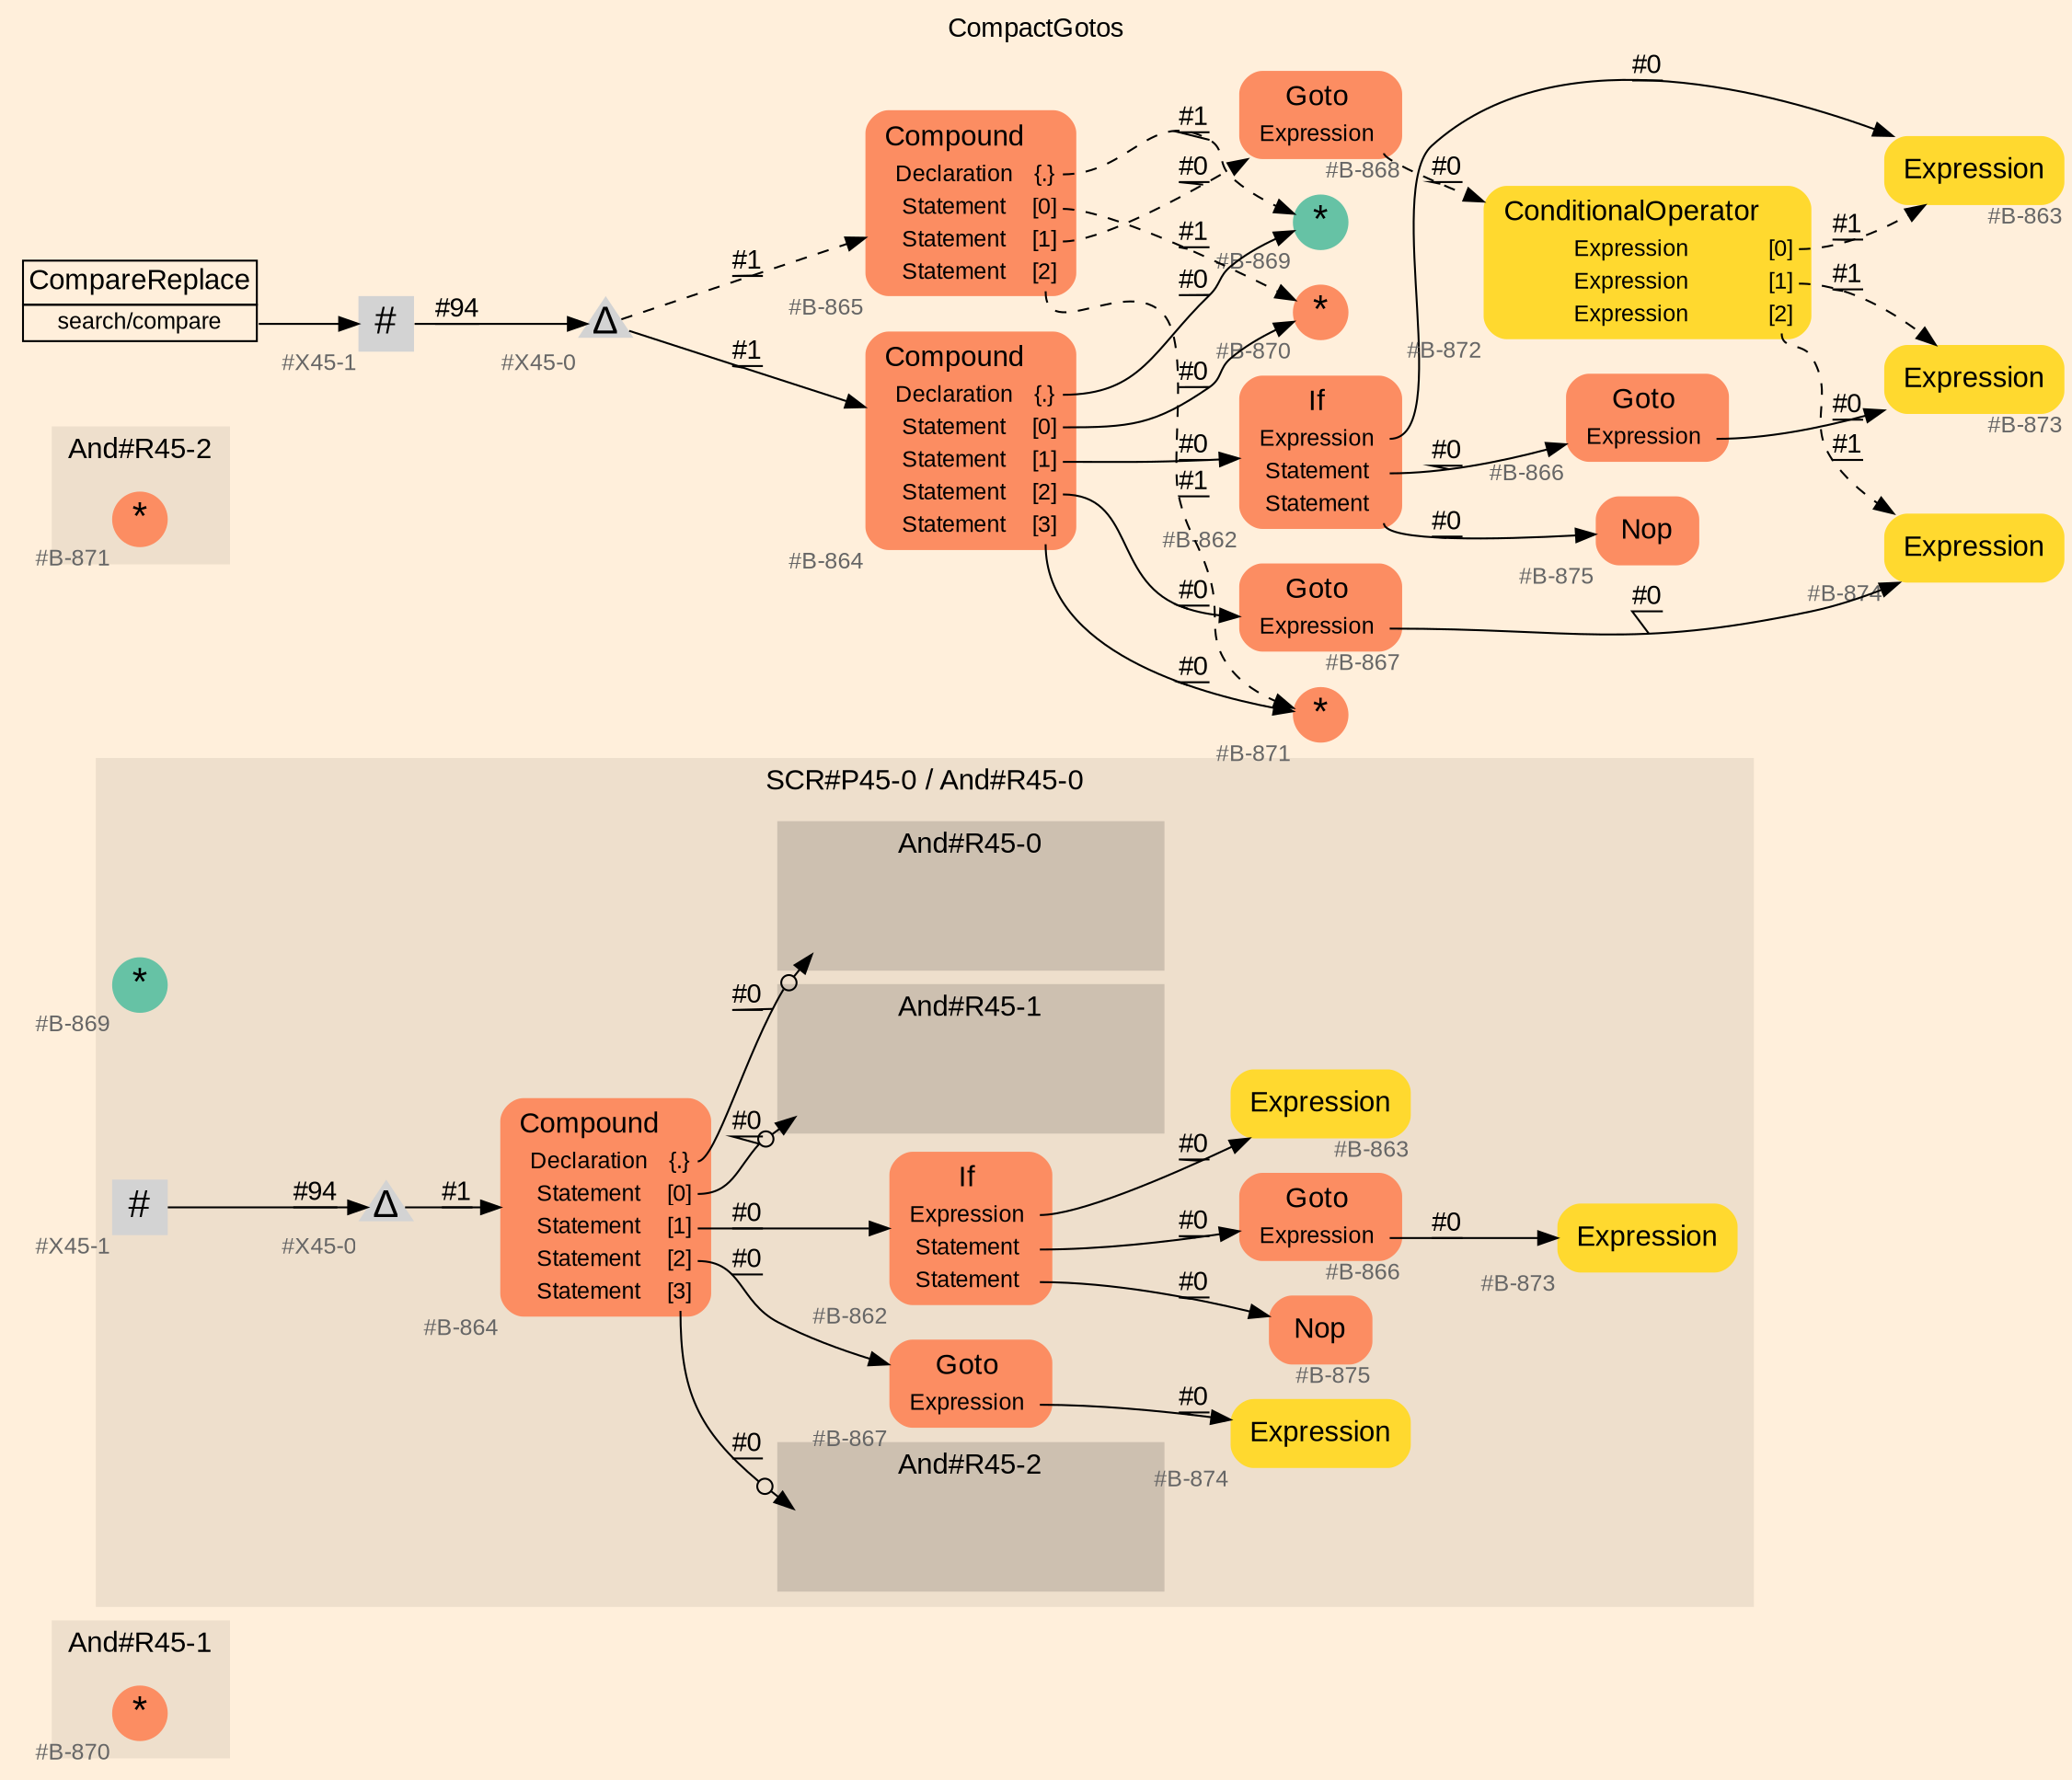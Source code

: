 digraph "CompactGotos" {
label = "CompactGotos"
labelloc = t
graph [
    rankdir = "LR"
    ranksep = 0.3
    bgcolor = antiquewhite1
    color = black
    fontcolor = black
    fontname = "Arial"
];
node [
    fontname = "Arial"
];
edge [
    fontname = "Arial"
];

// -------------------- figure And#R45-1 --------------------
// -------- region And#R45-1 ----------
subgraph "clusterAnd#R45-1" {
    label = "And#R45-1"
    style = "filled"
    color = antiquewhite2
    fontsize = "15"
    // -------- block And#R45-1/#B-870 ----------
    "And#R45-1/#B-870" [
        fillcolor = "/set28/2"
        xlabel = "#B-870"
        fontsize = "12"
        fontcolor = grey40
        shape = "circle"
        label = <<FONT COLOR="black" POINT-SIZE="20">*</FONT>>
        style = "filled"
        penwidth = 0.0
        fixedsize = true
        width = 0.4
        height = 0.4
    ];
    
}


// -------------------- figure And#R45-0 --------------------
// -------- region And#R45-0 ----------
subgraph "clusterAnd#R45-0" {
    label = "And#R45-0"
    style = "filled"
    color = antiquewhite2
    fontsize = "15"
    // -------- block And#R45-0/#B-869 ----------
    "And#R45-0/#B-869" [
        fillcolor = "/set28/1"
        xlabel = "#B-869"
        fontsize = "12"
        fontcolor = grey40
        shape = "circle"
        label = <<FONT COLOR="black" POINT-SIZE="20">*</FONT>>
        style = "filled"
        penwidth = 0.0
        fixedsize = true
        width = 0.4
        height = 0.4
    ];
    
}


// -------------------- figure And#R45-2 --------------------
// -------- region And#R45-2 ----------
subgraph "clusterAnd#R45-2" {
    label = "And#R45-2"
    style = "filled"
    color = antiquewhite2
    fontsize = "15"
    // -------- block And#R45-2/#B-871 ----------
    "And#R45-2/#B-871" [
        fillcolor = "/set28/2"
        xlabel = "#B-871"
        fontsize = "12"
        fontcolor = grey40
        shape = "circle"
        label = <<FONT COLOR="black" POINT-SIZE="20">*</FONT>>
        style = "filled"
        penwidth = 0.0
        fixedsize = true
        width = 0.4
        height = 0.4
    ];
    
}


// -------------------- figure And#R45-0 --------------------
// -------- region And#R45-0 ----------
subgraph "clusterAnd#R45-0" {
    label = "SCR#P45-0 / And#R45-0"
    style = "filled"
    color = antiquewhite2
    fontsize = "15"
    // -------- block And#R45-0/#B-873 ----------
    "And#R45-0/#B-873" [
        fillcolor = "/set28/6"
        xlabel = "#B-873"
        fontsize = "12"
        fontcolor = grey40
        shape = "plaintext"
        label = <<TABLE BORDER="0" CELLBORDER="0" CELLSPACING="0">
         <TR><TD><FONT COLOR="black" POINT-SIZE="15">Expression</FONT></TD></TR>
        </TABLE>>
        style = "rounded,filled"
    ];
    
    // -------- block And#R45-0/#B-875 ----------
    "And#R45-0/#B-875" [
        fillcolor = "/set28/2"
        xlabel = "#B-875"
        fontsize = "12"
        fontcolor = grey40
        shape = "plaintext"
        label = <<TABLE BORDER="0" CELLBORDER="0" CELLSPACING="0">
         <TR><TD><FONT COLOR="black" POINT-SIZE="15">Nop</FONT></TD></TR>
        </TABLE>>
        style = "rounded,filled"
    ];
    
    // -------- block And#R45-0/#B-866 ----------
    "And#R45-0/#B-866" [
        fillcolor = "/set28/2"
        xlabel = "#B-866"
        fontsize = "12"
        fontcolor = grey40
        shape = "plaintext"
        label = <<TABLE BORDER="0" CELLBORDER="0" CELLSPACING="0">
         <TR><TD><FONT COLOR="black" POINT-SIZE="15">Goto</FONT></TD></TR>
         <TR><TD><FONT COLOR="black" POINT-SIZE="12">Expression</FONT></TD><TD PORT="port0"></TD></TR>
        </TABLE>>
        style = "rounded,filled"
    ];
    
    // -------- block And#R45-0/#B-874 ----------
    "And#R45-0/#B-874" [
        fillcolor = "/set28/6"
        xlabel = "#B-874"
        fontsize = "12"
        fontcolor = grey40
        shape = "plaintext"
        label = <<TABLE BORDER="0" CELLBORDER="0" CELLSPACING="0">
         <TR><TD><FONT COLOR="black" POINT-SIZE="15">Expression</FONT></TD></TR>
        </TABLE>>
        style = "rounded,filled"
    ];
    
    // -------- block And#R45-0/#B-862 ----------
    "And#R45-0/#B-862" [
        fillcolor = "/set28/2"
        xlabel = "#B-862"
        fontsize = "12"
        fontcolor = grey40
        shape = "plaintext"
        label = <<TABLE BORDER="0" CELLBORDER="0" CELLSPACING="0">
         <TR><TD><FONT COLOR="black" POINT-SIZE="15">If</FONT></TD></TR>
         <TR><TD><FONT COLOR="black" POINT-SIZE="12">Expression</FONT></TD><TD PORT="port0"></TD></TR>
         <TR><TD><FONT COLOR="black" POINT-SIZE="12">Statement</FONT></TD><TD PORT="port1"></TD></TR>
         <TR><TD><FONT COLOR="black" POINT-SIZE="12">Statement</FONT></TD><TD PORT="port2"></TD></TR>
        </TABLE>>
        style = "rounded,filled"
    ];
    
    // -------- block And#R45-0/#B-864 ----------
    "And#R45-0/#B-864" [
        fillcolor = "/set28/2"
        xlabel = "#B-864"
        fontsize = "12"
        fontcolor = grey40
        shape = "plaintext"
        label = <<TABLE BORDER="0" CELLBORDER="0" CELLSPACING="0">
         <TR><TD><FONT COLOR="black" POINT-SIZE="15">Compound</FONT></TD></TR>
         <TR><TD><FONT COLOR="black" POINT-SIZE="12">Declaration</FONT></TD><TD PORT="port0"><FONT COLOR="black" POINT-SIZE="12">{.}</FONT></TD></TR>
         <TR><TD><FONT COLOR="black" POINT-SIZE="12">Statement</FONT></TD><TD PORT="port1"><FONT COLOR="black" POINT-SIZE="12">[0]</FONT></TD></TR>
         <TR><TD><FONT COLOR="black" POINT-SIZE="12">Statement</FONT></TD><TD PORT="port2"><FONT COLOR="black" POINT-SIZE="12">[1]</FONT></TD></TR>
         <TR><TD><FONT COLOR="black" POINT-SIZE="12">Statement</FONT></TD><TD PORT="port3"><FONT COLOR="black" POINT-SIZE="12">[2]</FONT></TD></TR>
         <TR><TD><FONT COLOR="black" POINT-SIZE="12">Statement</FONT></TD><TD PORT="port4"><FONT COLOR="black" POINT-SIZE="12">[3]</FONT></TD></TR>
        </TABLE>>
        style = "rounded,filled"
    ];
    
    // -------- block And#R45-0/#B-863 ----------
    "And#R45-0/#B-863" [
        fillcolor = "/set28/6"
        xlabel = "#B-863"
        fontsize = "12"
        fontcolor = grey40
        shape = "plaintext"
        label = <<TABLE BORDER="0" CELLBORDER="0" CELLSPACING="0">
         <TR><TD><FONT COLOR="black" POINT-SIZE="15">Expression</FONT></TD></TR>
        </TABLE>>
        style = "rounded,filled"
    ];
    
    // -------- block And#R45-0/#X45-0 ----------
    "And#R45-0/#X45-0" [
        xlabel = "#X45-0"
        fontsize = "12"
        fontcolor = grey40
        shape = "triangle"
        label = <<FONT COLOR="black" POINT-SIZE="20">Δ</FONT>>
        style = "filled"
        penwidth = 0.0
        fixedsize = true
        width = 0.4
        height = 0.4
    ];
    
    // -------- block And#R45-0/#B-867 ----------
    "And#R45-0/#B-867" [
        fillcolor = "/set28/2"
        xlabel = "#B-867"
        fontsize = "12"
        fontcolor = grey40
        shape = "plaintext"
        label = <<TABLE BORDER="0" CELLBORDER="0" CELLSPACING="0">
         <TR><TD><FONT COLOR="black" POINT-SIZE="15">Goto</FONT></TD></TR>
         <TR><TD><FONT COLOR="black" POINT-SIZE="12">Expression</FONT></TD><TD PORT="port0"></TD></TR>
        </TABLE>>
        style = "rounded,filled"
    ];
    
    // -------- block And#R45-0/#X45-1 ----------
    "And#R45-0/#X45-1" [
        xlabel = "#X45-1"
        fontsize = "12"
        fontcolor = grey40
        shape = "square"
        label = <<FONT COLOR="black" POINT-SIZE="20">#</FONT>>
        style = "filled"
        penwidth = 0.0
        fixedsize = true
        width = 0.4
        height = 0.4
    ];
    
    // -------- region And#R45-0/And#R45-0 ----------
    subgraph "clusterAnd#R45-0/And#R45-0" {
        label = "And#R45-0"
        style = "filled"
        color = antiquewhite3
        fontsize = "15"
        // -------- block And#R45-0/And#R45-0/#B-869 ----------
        "And#R45-0/And#R45-0/#B-869" [
            fillcolor = "/set28/1"
            xlabel = "#B-869"
            fontsize = "12"
            fontcolor = grey40
            shape = "none"
            style = "invisible"
        ];
        
    }
    
    // -------- region And#R45-0/And#R45-1 ----------
    subgraph "clusterAnd#R45-0/And#R45-1" {
        label = "And#R45-1"
        style = "filled"
        color = antiquewhite3
        fontsize = "15"
        // -------- block And#R45-0/And#R45-1/#B-870 ----------
        "And#R45-0/And#R45-1/#B-870" [
            fillcolor = "/set28/2"
            xlabel = "#B-870"
            fontsize = "12"
            fontcolor = grey40
            shape = "none"
            style = "invisible"
        ];
        
    }
    
    // -------- region And#R45-0/And#R45-2 ----------
    subgraph "clusterAnd#R45-0/And#R45-2" {
        label = "And#R45-2"
        style = "filled"
        color = antiquewhite3
        fontsize = "15"
        // -------- block And#R45-0/And#R45-2/#B-871 ----------
        "And#R45-0/And#R45-2/#B-871" [
            fillcolor = "/set28/2"
            xlabel = "#B-871"
            fontsize = "12"
            fontcolor = grey40
            shape = "none"
            style = "invisible"
        ];
        
    }
    
}

"And#R45-0/#B-866":port0 -> "And#R45-0/#B-873" [
    label = "#0"
    decorate = true
    color = black
    fontcolor = black
];

"And#R45-0/#B-862":port0 -> "And#R45-0/#B-863" [
    label = "#0"
    decorate = true
    color = black
    fontcolor = black
];

"And#R45-0/#B-862":port1 -> "And#R45-0/#B-866" [
    label = "#0"
    decorate = true
    color = black
    fontcolor = black
];

"And#R45-0/#B-862":port2 -> "And#R45-0/#B-875" [
    label = "#0"
    decorate = true
    color = black
    fontcolor = black
];

"And#R45-0/#B-864":port0 -> "And#R45-0/And#R45-0/#B-869" [
    arrowhead="normalnoneodot"
    label = "#0"
    decorate = true
    color = black
    fontcolor = black
];

"And#R45-0/#B-864":port1 -> "And#R45-0/And#R45-1/#B-870" [
    arrowhead="normalnoneodot"
    label = "#0"
    decorate = true
    color = black
    fontcolor = black
];

"And#R45-0/#B-864":port2 -> "And#R45-0/#B-862" [
    label = "#0"
    decorate = true
    color = black
    fontcolor = black
];

"And#R45-0/#B-864":port3 -> "And#R45-0/#B-867" [
    label = "#0"
    decorate = true
    color = black
    fontcolor = black
];

"And#R45-0/#B-864":port4 -> "And#R45-0/And#R45-2/#B-871" [
    arrowhead="normalnoneodot"
    label = "#0"
    decorate = true
    color = black
    fontcolor = black
];

"And#R45-0/#X45-0" -> "And#R45-0/#B-864" [
    label = "#1"
    decorate = true
    color = black
    fontcolor = black
];

"And#R45-0/#B-867":port0 -> "And#R45-0/#B-874" [
    label = "#0"
    decorate = true
    color = black
    fontcolor = black
];

"And#R45-0/#X45-1" -> "And#R45-0/#X45-0" [
    label = "#94"
    decorate = true
    color = black
    fontcolor = black
];


// -------------------- transformation figure --------------------
// -------- block CR#X45-2 ----------
"CR#X45-2" [
    fillcolor = antiquewhite1
    fontsize = "12"
    fontcolor = grey40
    shape = "plaintext"
    label = <<TABLE BORDER="0" CELLBORDER="1" CELLSPACING="0">
     <TR><TD><FONT COLOR="black" POINT-SIZE="15">CompareReplace</FONT></TD></TR>
     <TR><TD PORT="port0"><FONT COLOR="black" POINT-SIZE="12">search/compare</FONT></TD></TR>
    </TABLE>>
    style = "filled"
    color = black
];

// -------- block #X45-1 ----------
"#X45-1" [
    xlabel = "#X45-1"
    fontsize = "12"
    fontcolor = grey40
    shape = "square"
    label = <<FONT COLOR="black" POINT-SIZE="20">#</FONT>>
    style = "filled"
    penwidth = 0.0
    fixedsize = true
    width = 0.4
    height = 0.4
];

// -------- block #X45-0 ----------
"#X45-0" [
    xlabel = "#X45-0"
    fontsize = "12"
    fontcolor = grey40
    shape = "triangle"
    label = <<FONT COLOR="black" POINT-SIZE="20">Δ</FONT>>
    style = "filled"
    penwidth = 0.0
    fixedsize = true
    width = 0.4
    height = 0.4
];

// -------- block #B-864 ----------
"#B-864" [
    fillcolor = "/set28/2"
    xlabel = "#B-864"
    fontsize = "12"
    fontcolor = grey40
    shape = "plaintext"
    label = <<TABLE BORDER="0" CELLBORDER="0" CELLSPACING="0">
     <TR><TD><FONT COLOR="black" POINT-SIZE="15">Compound</FONT></TD></TR>
     <TR><TD><FONT COLOR="black" POINT-SIZE="12">Declaration</FONT></TD><TD PORT="port0"><FONT COLOR="black" POINT-SIZE="12">{.}</FONT></TD></TR>
     <TR><TD><FONT COLOR="black" POINT-SIZE="12">Statement</FONT></TD><TD PORT="port1"><FONT COLOR="black" POINT-SIZE="12">[0]</FONT></TD></TR>
     <TR><TD><FONT COLOR="black" POINT-SIZE="12">Statement</FONT></TD><TD PORT="port2"><FONT COLOR="black" POINT-SIZE="12">[1]</FONT></TD></TR>
     <TR><TD><FONT COLOR="black" POINT-SIZE="12">Statement</FONT></TD><TD PORT="port3"><FONT COLOR="black" POINT-SIZE="12">[2]</FONT></TD></TR>
     <TR><TD><FONT COLOR="black" POINT-SIZE="12">Statement</FONT></TD><TD PORT="port4"><FONT COLOR="black" POINT-SIZE="12">[3]</FONT></TD></TR>
    </TABLE>>
    style = "rounded,filled"
];

// -------- block #B-869 ----------
"#B-869" [
    fillcolor = "/set28/1"
    xlabel = "#B-869"
    fontsize = "12"
    fontcolor = grey40
    shape = "circle"
    label = <<FONT COLOR="black" POINT-SIZE="20">*</FONT>>
    style = "filled"
    penwidth = 0.0
    fixedsize = true
    width = 0.4
    height = 0.4
];

// -------- block #B-870 ----------
"#B-870" [
    fillcolor = "/set28/2"
    xlabel = "#B-870"
    fontsize = "12"
    fontcolor = grey40
    shape = "circle"
    label = <<FONT COLOR="black" POINT-SIZE="20">*</FONT>>
    style = "filled"
    penwidth = 0.0
    fixedsize = true
    width = 0.4
    height = 0.4
];

// -------- block #B-862 ----------
"#B-862" [
    fillcolor = "/set28/2"
    xlabel = "#B-862"
    fontsize = "12"
    fontcolor = grey40
    shape = "plaintext"
    label = <<TABLE BORDER="0" CELLBORDER="0" CELLSPACING="0">
     <TR><TD><FONT COLOR="black" POINT-SIZE="15">If</FONT></TD></TR>
     <TR><TD><FONT COLOR="black" POINT-SIZE="12">Expression</FONT></TD><TD PORT="port0"></TD></TR>
     <TR><TD><FONT COLOR="black" POINT-SIZE="12">Statement</FONT></TD><TD PORT="port1"></TD></TR>
     <TR><TD><FONT COLOR="black" POINT-SIZE="12">Statement</FONT></TD><TD PORT="port2"></TD></TR>
    </TABLE>>
    style = "rounded,filled"
];

// -------- block #B-863 ----------
"#B-863" [
    fillcolor = "/set28/6"
    xlabel = "#B-863"
    fontsize = "12"
    fontcolor = grey40
    shape = "plaintext"
    label = <<TABLE BORDER="0" CELLBORDER="0" CELLSPACING="0">
     <TR><TD><FONT COLOR="black" POINT-SIZE="15">Expression</FONT></TD></TR>
    </TABLE>>
    style = "rounded,filled"
];

// -------- block #B-866 ----------
"#B-866" [
    fillcolor = "/set28/2"
    xlabel = "#B-866"
    fontsize = "12"
    fontcolor = grey40
    shape = "plaintext"
    label = <<TABLE BORDER="0" CELLBORDER="0" CELLSPACING="0">
     <TR><TD><FONT COLOR="black" POINT-SIZE="15">Goto</FONT></TD></TR>
     <TR><TD><FONT COLOR="black" POINT-SIZE="12">Expression</FONT></TD><TD PORT="port0"></TD></TR>
    </TABLE>>
    style = "rounded,filled"
];

// -------- block #B-873 ----------
"#B-873" [
    fillcolor = "/set28/6"
    xlabel = "#B-873"
    fontsize = "12"
    fontcolor = grey40
    shape = "plaintext"
    label = <<TABLE BORDER="0" CELLBORDER="0" CELLSPACING="0">
     <TR><TD><FONT COLOR="black" POINT-SIZE="15">Expression</FONT></TD></TR>
    </TABLE>>
    style = "rounded,filled"
];

// -------- block #B-875 ----------
"#B-875" [
    fillcolor = "/set28/2"
    xlabel = "#B-875"
    fontsize = "12"
    fontcolor = grey40
    shape = "plaintext"
    label = <<TABLE BORDER="0" CELLBORDER="0" CELLSPACING="0">
     <TR><TD><FONT COLOR="black" POINT-SIZE="15">Nop</FONT></TD></TR>
    </TABLE>>
    style = "rounded,filled"
];

// -------- block #B-867 ----------
"#B-867" [
    fillcolor = "/set28/2"
    xlabel = "#B-867"
    fontsize = "12"
    fontcolor = grey40
    shape = "plaintext"
    label = <<TABLE BORDER="0" CELLBORDER="0" CELLSPACING="0">
     <TR><TD><FONT COLOR="black" POINT-SIZE="15">Goto</FONT></TD></TR>
     <TR><TD><FONT COLOR="black" POINT-SIZE="12">Expression</FONT></TD><TD PORT="port0"></TD></TR>
    </TABLE>>
    style = "rounded,filled"
];

// -------- block #B-874 ----------
"#B-874" [
    fillcolor = "/set28/6"
    xlabel = "#B-874"
    fontsize = "12"
    fontcolor = grey40
    shape = "plaintext"
    label = <<TABLE BORDER="0" CELLBORDER="0" CELLSPACING="0">
     <TR><TD><FONT COLOR="black" POINT-SIZE="15">Expression</FONT></TD></TR>
    </TABLE>>
    style = "rounded,filled"
];

// -------- block #B-871 ----------
"#B-871" [
    fillcolor = "/set28/2"
    xlabel = "#B-871"
    fontsize = "12"
    fontcolor = grey40
    shape = "circle"
    label = <<FONT COLOR="black" POINT-SIZE="20">*</FONT>>
    style = "filled"
    penwidth = 0.0
    fixedsize = true
    width = 0.4
    height = 0.4
];

// -------- block #B-865 ----------
"#B-865" [
    fillcolor = "/set28/2"
    xlabel = "#B-865"
    fontsize = "12"
    fontcolor = grey40
    shape = "plaintext"
    label = <<TABLE BORDER="0" CELLBORDER="0" CELLSPACING="0">
     <TR><TD><FONT COLOR="black" POINT-SIZE="15">Compound</FONT></TD></TR>
     <TR><TD><FONT COLOR="black" POINT-SIZE="12">Declaration</FONT></TD><TD PORT="port0"><FONT COLOR="black" POINT-SIZE="12">{.}</FONT></TD></TR>
     <TR><TD><FONT COLOR="black" POINT-SIZE="12">Statement</FONT></TD><TD PORT="port1"><FONT COLOR="black" POINT-SIZE="12">[0]</FONT></TD></TR>
     <TR><TD><FONT COLOR="black" POINT-SIZE="12">Statement</FONT></TD><TD PORT="port2"><FONT COLOR="black" POINT-SIZE="12">[1]</FONT></TD></TR>
     <TR><TD><FONT COLOR="black" POINT-SIZE="12">Statement</FONT></TD><TD PORT="port3"><FONT COLOR="black" POINT-SIZE="12">[2]</FONT></TD></TR>
    </TABLE>>
    style = "rounded,filled"
];

// -------- block #B-868 ----------
"#B-868" [
    fillcolor = "/set28/2"
    xlabel = "#B-868"
    fontsize = "12"
    fontcolor = grey40
    shape = "plaintext"
    label = <<TABLE BORDER="0" CELLBORDER="0" CELLSPACING="0">
     <TR><TD><FONT COLOR="black" POINT-SIZE="15">Goto</FONT></TD></TR>
     <TR><TD><FONT COLOR="black" POINT-SIZE="12">Expression</FONT></TD><TD PORT="port0"></TD></TR>
    </TABLE>>
    style = "rounded,filled"
];

// -------- block #B-872 ----------
"#B-872" [
    fillcolor = "/set28/6"
    xlabel = "#B-872"
    fontsize = "12"
    fontcolor = grey40
    shape = "plaintext"
    label = <<TABLE BORDER="0" CELLBORDER="0" CELLSPACING="0">
     <TR><TD><FONT COLOR="black" POINT-SIZE="15">ConditionalOperator</FONT></TD></TR>
     <TR><TD><FONT COLOR="black" POINT-SIZE="12">Expression</FONT></TD><TD PORT="port0"><FONT COLOR="black" POINT-SIZE="12">[0]</FONT></TD></TR>
     <TR><TD><FONT COLOR="black" POINT-SIZE="12">Expression</FONT></TD><TD PORT="port1"><FONT COLOR="black" POINT-SIZE="12">[1]</FONT></TD></TR>
     <TR><TD><FONT COLOR="black" POINT-SIZE="12">Expression</FONT></TD><TD PORT="port2"><FONT COLOR="black" POINT-SIZE="12">[2]</FONT></TD></TR>
    </TABLE>>
    style = "rounded,filled"
];

"CR#X45-2":port0 -> "#X45-1" [
    label = ""
    decorate = true
    color = black
    fontcolor = black
];

"#X45-1" -> "#X45-0" [
    label = "#94"
    decorate = true
    color = black
    fontcolor = black
];

"#X45-0" -> "#B-864" [
    label = "#1"
    decorate = true
    color = black
    fontcolor = black
];

"#X45-0" -> "#B-865" [
    style="dashed"
    label = "#1"
    decorate = true
    color = black
    fontcolor = black
];

"#B-864":port0 -> "#B-869" [
    label = "#0"
    decorate = true
    color = black
    fontcolor = black
];

"#B-864":port1 -> "#B-870" [
    label = "#0"
    decorate = true
    color = black
    fontcolor = black
];

"#B-864":port2 -> "#B-862" [
    label = "#0"
    decorate = true
    color = black
    fontcolor = black
];

"#B-864":port3 -> "#B-867" [
    label = "#0"
    decorate = true
    color = black
    fontcolor = black
];

"#B-864":port4 -> "#B-871" [
    label = "#0"
    decorate = true
    color = black
    fontcolor = black
];

"#B-862":port0 -> "#B-863" [
    label = "#0"
    decorate = true
    color = black
    fontcolor = black
];

"#B-862":port1 -> "#B-866" [
    label = "#0"
    decorate = true
    color = black
    fontcolor = black
];

"#B-862":port2 -> "#B-875" [
    label = "#0"
    decorate = true
    color = black
    fontcolor = black
];

"#B-866":port0 -> "#B-873" [
    label = "#0"
    decorate = true
    color = black
    fontcolor = black
];

"#B-867":port0 -> "#B-874" [
    label = "#0"
    decorate = true
    color = black
    fontcolor = black
];

"#B-865":port0 -> "#B-869" [
    style="dashed"
    label = "#1"
    decorate = true
    color = black
    fontcolor = black
];

"#B-865":port1 -> "#B-870" [
    style="dashed"
    label = "#1"
    decorate = true
    color = black
    fontcolor = black
];

"#B-865":port2 -> "#B-868" [
    style="dashed"
    label = "#0"
    decorate = true
    color = black
    fontcolor = black
];

"#B-865":port3 -> "#B-871" [
    style="dashed"
    label = "#1"
    decorate = true
    color = black
    fontcolor = black
];

"#B-868":port0 -> "#B-872" [
    style="dashed"
    label = "#0"
    decorate = true
    color = black
    fontcolor = black
];

"#B-872":port0 -> "#B-863" [
    style="dashed"
    label = "#1"
    decorate = true
    color = black
    fontcolor = black
];

"#B-872":port1 -> "#B-873" [
    style="dashed"
    label = "#1"
    decorate = true
    color = black
    fontcolor = black
];

"#B-872":port2 -> "#B-874" [
    style="dashed"
    label = "#1"
    decorate = true
    color = black
    fontcolor = black
];


}
